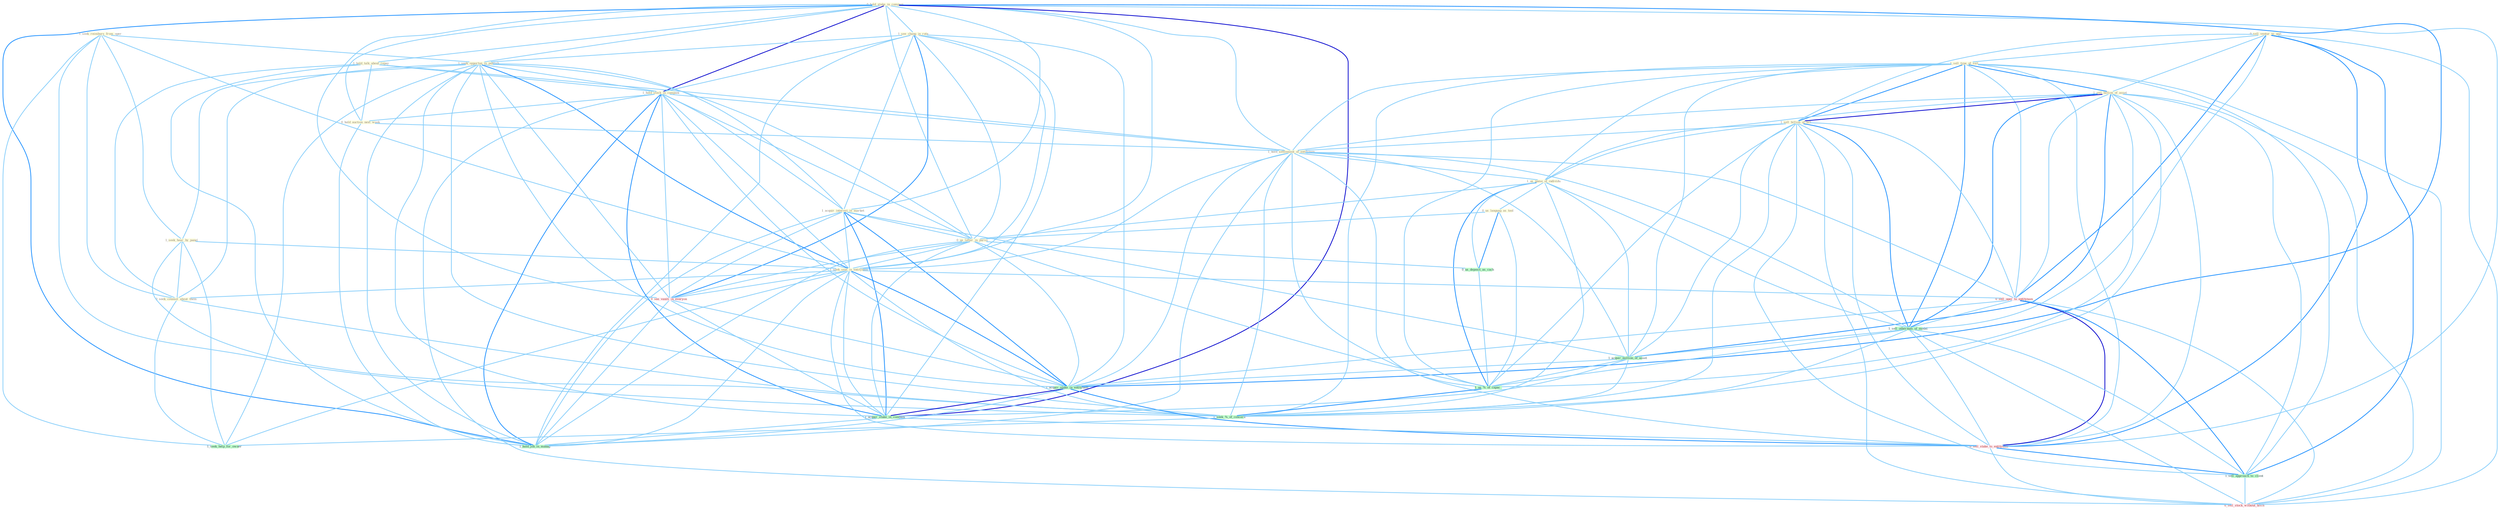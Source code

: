 Graph G{ 
    node
    [shape=polygon,style=filled,width=.5,height=.06,color="#BDFCC9",fixedsize=true,fontsize=4,
    fontcolor="#2f4f4f"];
    {node
    [color="#ffffe0", fontcolor="#8b7d6b"] "0_hold_stake_in_compani " "0_sell_ventur_to_unit " "1_hold_talk_about_repay " "1_sell_type_of_suit " "1_see_chang_in_rate " "1_seek_reimburs_from_oper " "1_sell_billion_of_asset " "1_sell_billion_of_bill " "1_seek_opportun_in_publish " "1_hold_stock_in_compani " "0_hold_auction_next_week " "1_hold_settlement_of_entitynam " "1_acquir_interest_in_market " "1_us_name_of_individu " "0_us_languag_as_tool " "0_us_letter_in_pursu " "1_seek_hear_by_panel " "1_seek_seat_in_entitynam " "0_seek_counsel_about_them "}
{node [color="#fff0f5", fontcolor="#b22222"] "0_sell_oper_to_entitynam " "0_see_vaniti_in_everyon " "0_sell_stake_to_entitynam " "0_sell_stock_without_hitch "}
edge [color="#B0E2FF"];

	"0_hold_stake_in_compani " -- "1_hold_talk_about_repay " [w="1", color="#87cefa" ];
	"0_hold_stake_in_compani " -- "1_see_chang_in_rate " [w="1", color="#87cefa" ];
	"0_hold_stake_in_compani " -- "1_seek_opportun_in_publish " [w="1", color="#87cefa" ];
	"0_hold_stake_in_compani " -- "1_hold_stock_in_compani " [w="3", color="#0000cd" , len=0.6];
	"0_hold_stake_in_compani " -- "0_hold_auction_next_week " [w="1", color="#87cefa" ];
	"0_hold_stake_in_compani " -- "1_hold_settlement_of_entitynam " [w="1", color="#87cefa" ];
	"0_hold_stake_in_compani " -- "1_acquir_interest_in_market " [w="1", color="#87cefa" ];
	"0_hold_stake_in_compani " -- "0_us_letter_in_pursu " [w="1", color="#87cefa" ];
	"0_hold_stake_in_compani " -- "1_seek_seat_in_entitynam " [w="1", color="#87cefa" ];
	"0_hold_stake_in_compani " -- "0_see_vaniti_in_everyon " [w="1", color="#87cefa" ];
	"0_hold_stake_in_compani " -- "1_acquir_stake_in_entitynam " [w="2", color="#1e90ff" , len=0.8];
	"0_hold_stake_in_compani " -- "1_acquir_stake_in_compani " [w="3", color="#0000cd" , len=0.6];
	"0_hold_stake_in_compani " -- "0_sell_stake_to_entitynam " [w="1", color="#87cefa" ];
	"0_hold_stake_in_compani " -- "1_hold_job_in_manag " [w="2", color="#1e90ff" , len=0.8];
	"0_sell_ventur_to_unit " -- "1_sell_type_of_suit " [w="1", color="#87cefa" ];
	"0_sell_ventur_to_unit " -- "1_sell_billion_of_asset " [w="1", color="#87cefa" ];
	"0_sell_ventur_to_unit " -- "1_sell_billion_of_bill " [w="1", color="#87cefa" ];
	"0_sell_ventur_to_unit " -- "0_sell_oper_to_entitynam " [w="2", color="#1e90ff" , len=0.8];
	"0_sell_ventur_to_unit " -- "1_sell_othernum_of_model " [w="1", color="#87cefa" ];
	"0_sell_ventur_to_unit " -- "0_sell_stake_to_entitynam " [w="2", color="#1e90ff" , len=0.8];
	"0_sell_ventur_to_unit " -- "1_sell_approach_to_client " [w="2", color="#1e90ff" , len=0.8];
	"0_sell_ventur_to_unit " -- "0_sell_stock_without_hitch " [w="1", color="#87cefa" ];
	"1_hold_talk_about_repay " -- "1_hold_stock_in_compani " [w="1", color="#87cefa" ];
	"1_hold_talk_about_repay " -- "0_hold_auction_next_week " [w="1", color="#87cefa" ];
	"1_hold_talk_about_repay " -- "1_hold_settlement_of_entitynam " [w="1", color="#87cefa" ];
	"1_hold_talk_about_repay " -- "0_seek_counsel_about_them " [w="1", color="#87cefa" ];
	"1_hold_talk_about_repay " -- "1_hold_job_in_manag " [w="1", color="#87cefa" ];
	"1_sell_type_of_suit " -- "1_sell_billion_of_asset " [w="2", color="#1e90ff" , len=0.8];
	"1_sell_type_of_suit " -- "1_sell_billion_of_bill " [w="2", color="#1e90ff" , len=0.8];
	"1_sell_type_of_suit " -- "1_hold_settlement_of_entitynam " [w="1", color="#87cefa" ];
	"1_sell_type_of_suit " -- "1_us_name_of_individu " [w="1", color="#87cefa" ];
	"1_sell_type_of_suit " -- "0_sell_oper_to_entitynam " [w="1", color="#87cefa" ];
	"1_sell_type_of_suit " -- "1_sell_othernum_of_model " [w="2", color="#1e90ff" , len=0.8];
	"1_sell_type_of_suit " -- "1_acquir_million_of_asset " [w="1", color="#87cefa" ];
	"1_sell_type_of_suit " -- "0_sell_stake_to_entitynam " [w="1", color="#87cefa" ];
	"1_sell_type_of_suit " -- "1_us_%_of_capac " [w="1", color="#87cefa" ];
	"1_sell_type_of_suit " -- "1_sell_approach_to_client " [w="1", color="#87cefa" ];
	"1_sell_type_of_suit " -- "0_sell_stock_without_hitch " [w="1", color="#87cefa" ];
	"1_sell_type_of_suit " -- "1_seek_%_of_concern " [w="1", color="#87cefa" ];
	"1_see_chang_in_rate " -- "1_seek_opportun_in_publish " [w="1", color="#87cefa" ];
	"1_see_chang_in_rate " -- "1_hold_stock_in_compani " [w="1", color="#87cefa" ];
	"1_see_chang_in_rate " -- "1_acquir_interest_in_market " [w="1", color="#87cefa" ];
	"1_see_chang_in_rate " -- "0_us_letter_in_pursu " [w="1", color="#87cefa" ];
	"1_see_chang_in_rate " -- "1_seek_seat_in_entitynam " [w="1", color="#87cefa" ];
	"1_see_chang_in_rate " -- "0_see_vaniti_in_everyon " [w="2", color="#1e90ff" , len=0.8];
	"1_see_chang_in_rate " -- "1_acquir_stake_in_entitynam " [w="1", color="#87cefa" ];
	"1_see_chang_in_rate " -- "1_acquir_stake_in_compani " [w="1", color="#87cefa" ];
	"1_see_chang_in_rate " -- "1_hold_job_in_manag " [w="1", color="#87cefa" ];
	"1_seek_reimburs_from_oper " -- "1_seek_opportun_in_publish " [w="1", color="#87cefa" ];
	"1_seek_reimburs_from_oper " -- "1_seek_hear_by_panel " [w="1", color="#87cefa" ];
	"1_seek_reimburs_from_oper " -- "1_seek_seat_in_entitynam " [w="1", color="#87cefa" ];
	"1_seek_reimburs_from_oper " -- "0_seek_counsel_about_them " [w="1", color="#87cefa" ];
	"1_seek_reimburs_from_oper " -- "1_seek_%_of_concern " [w="1", color="#87cefa" ];
	"1_seek_reimburs_from_oper " -- "1_seek_help_for_owner " [w="1", color="#87cefa" ];
	"1_sell_billion_of_asset " -- "1_sell_billion_of_bill " [w="3", color="#0000cd" , len=0.6];
	"1_sell_billion_of_asset " -- "1_hold_settlement_of_entitynam " [w="1", color="#87cefa" ];
	"1_sell_billion_of_asset " -- "1_us_name_of_individu " [w="1", color="#87cefa" ];
	"1_sell_billion_of_asset " -- "0_sell_oper_to_entitynam " [w="1", color="#87cefa" ];
	"1_sell_billion_of_asset " -- "1_sell_othernum_of_model " [w="2", color="#1e90ff" , len=0.8];
	"1_sell_billion_of_asset " -- "1_acquir_million_of_asset " [w="2", color="#1e90ff" , len=0.8];
	"1_sell_billion_of_asset " -- "0_sell_stake_to_entitynam " [w="1", color="#87cefa" ];
	"1_sell_billion_of_asset " -- "1_us_%_of_capac " [w="1", color="#87cefa" ];
	"1_sell_billion_of_asset " -- "1_sell_approach_to_client " [w="1", color="#87cefa" ];
	"1_sell_billion_of_asset " -- "0_sell_stock_without_hitch " [w="1", color="#87cefa" ];
	"1_sell_billion_of_asset " -- "1_seek_%_of_concern " [w="1", color="#87cefa" ];
	"1_sell_billion_of_bill " -- "1_hold_settlement_of_entitynam " [w="1", color="#87cefa" ];
	"1_sell_billion_of_bill " -- "1_us_name_of_individu " [w="1", color="#87cefa" ];
	"1_sell_billion_of_bill " -- "0_sell_oper_to_entitynam " [w="1", color="#87cefa" ];
	"1_sell_billion_of_bill " -- "1_sell_othernum_of_model " [w="2", color="#1e90ff" , len=0.8];
	"1_sell_billion_of_bill " -- "1_acquir_million_of_asset " [w="1", color="#87cefa" ];
	"1_sell_billion_of_bill " -- "0_sell_stake_to_entitynam " [w="1", color="#87cefa" ];
	"1_sell_billion_of_bill " -- "1_us_%_of_capac " [w="1", color="#87cefa" ];
	"1_sell_billion_of_bill " -- "1_sell_approach_to_client " [w="1", color="#87cefa" ];
	"1_sell_billion_of_bill " -- "0_sell_stock_without_hitch " [w="1", color="#87cefa" ];
	"1_sell_billion_of_bill " -- "1_seek_%_of_concern " [w="1", color="#87cefa" ];
	"1_seek_opportun_in_publish " -- "1_hold_stock_in_compani " [w="1", color="#87cefa" ];
	"1_seek_opportun_in_publish " -- "1_acquir_interest_in_market " [w="1", color="#87cefa" ];
	"1_seek_opportun_in_publish " -- "0_us_letter_in_pursu " [w="1", color="#87cefa" ];
	"1_seek_opportun_in_publish " -- "1_seek_hear_by_panel " [w="1", color="#87cefa" ];
	"1_seek_opportun_in_publish " -- "1_seek_seat_in_entitynam " [w="2", color="#1e90ff" , len=0.8];
	"1_seek_opportun_in_publish " -- "0_seek_counsel_about_them " [w="1", color="#87cefa" ];
	"1_seek_opportun_in_publish " -- "0_see_vaniti_in_everyon " [w="1", color="#87cefa" ];
	"1_seek_opportun_in_publish " -- "1_acquir_stake_in_entitynam " [w="1", color="#87cefa" ];
	"1_seek_opportun_in_publish " -- "1_acquir_stake_in_compani " [w="1", color="#87cefa" ];
	"1_seek_opportun_in_publish " -- "1_hold_job_in_manag " [w="1", color="#87cefa" ];
	"1_seek_opportun_in_publish " -- "1_seek_%_of_concern " [w="1", color="#87cefa" ];
	"1_seek_opportun_in_publish " -- "1_seek_help_for_owner " [w="1", color="#87cefa" ];
	"1_hold_stock_in_compani " -- "0_hold_auction_next_week " [w="1", color="#87cefa" ];
	"1_hold_stock_in_compani " -- "1_hold_settlement_of_entitynam " [w="1", color="#87cefa" ];
	"1_hold_stock_in_compani " -- "1_acquir_interest_in_market " [w="1", color="#87cefa" ];
	"1_hold_stock_in_compani " -- "0_us_letter_in_pursu " [w="1", color="#87cefa" ];
	"1_hold_stock_in_compani " -- "1_seek_seat_in_entitynam " [w="1", color="#87cefa" ];
	"1_hold_stock_in_compani " -- "0_see_vaniti_in_everyon " [w="1", color="#87cefa" ];
	"1_hold_stock_in_compani " -- "1_acquir_stake_in_entitynam " [w="1", color="#87cefa" ];
	"1_hold_stock_in_compani " -- "1_acquir_stake_in_compani " [w="2", color="#1e90ff" , len=0.8];
	"1_hold_stock_in_compani " -- "1_hold_job_in_manag " [w="2", color="#1e90ff" , len=0.8];
	"1_hold_stock_in_compani " -- "0_sell_stock_without_hitch " [w="1", color="#87cefa" ];
	"0_hold_auction_next_week " -- "1_hold_settlement_of_entitynam " [w="1", color="#87cefa" ];
	"0_hold_auction_next_week " -- "1_hold_job_in_manag " [w="1", color="#87cefa" ];
	"1_hold_settlement_of_entitynam " -- "1_us_name_of_individu " [w="1", color="#87cefa" ];
	"1_hold_settlement_of_entitynam " -- "1_seek_seat_in_entitynam " [w="1", color="#87cefa" ];
	"1_hold_settlement_of_entitynam " -- "0_sell_oper_to_entitynam " [w="1", color="#87cefa" ];
	"1_hold_settlement_of_entitynam " -- "1_sell_othernum_of_model " [w="1", color="#87cefa" ];
	"1_hold_settlement_of_entitynam " -- "1_acquir_million_of_asset " [w="1", color="#87cefa" ];
	"1_hold_settlement_of_entitynam " -- "1_acquir_stake_in_entitynam " [w="1", color="#87cefa" ];
	"1_hold_settlement_of_entitynam " -- "0_sell_stake_to_entitynam " [w="1", color="#87cefa" ];
	"1_hold_settlement_of_entitynam " -- "1_us_%_of_capac " [w="1", color="#87cefa" ];
	"1_hold_settlement_of_entitynam " -- "1_hold_job_in_manag " [w="1", color="#87cefa" ];
	"1_hold_settlement_of_entitynam " -- "1_seek_%_of_concern " [w="1", color="#87cefa" ];
	"1_acquir_interest_in_market " -- "0_us_letter_in_pursu " [w="1", color="#87cefa" ];
	"1_acquir_interest_in_market " -- "1_seek_seat_in_entitynam " [w="1", color="#87cefa" ];
	"1_acquir_interest_in_market " -- "0_see_vaniti_in_everyon " [w="1", color="#87cefa" ];
	"1_acquir_interest_in_market " -- "1_acquir_million_of_asset " [w="1", color="#87cefa" ];
	"1_acquir_interest_in_market " -- "1_acquir_stake_in_entitynam " [w="2", color="#1e90ff" , len=0.8];
	"1_acquir_interest_in_market " -- "1_acquir_stake_in_compani " [w="2", color="#1e90ff" , len=0.8];
	"1_acquir_interest_in_market " -- "1_hold_job_in_manag " [w="1", color="#87cefa" ];
	"1_us_name_of_individu " -- "0_us_languag_as_tool " [w="1", color="#87cefa" ];
	"1_us_name_of_individu " -- "0_us_letter_in_pursu " [w="1", color="#87cefa" ];
	"1_us_name_of_individu " -- "1_sell_othernum_of_model " [w="1", color="#87cefa" ];
	"1_us_name_of_individu " -- "1_acquir_million_of_asset " [w="1", color="#87cefa" ];
	"1_us_name_of_individu " -- "0_us_deposit_as_cach " [w="1", color="#87cefa" ];
	"1_us_name_of_individu " -- "1_us_%_of_capac " [w="2", color="#1e90ff" , len=0.8];
	"1_us_name_of_individu " -- "1_seek_%_of_concern " [w="1", color="#87cefa" ];
	"0_us_languag_as_tool " -- "0_us_letter_in_pursu " [w="1", color="#87cefa" ];
	"0_us_languag_as_tool " -- "0_us_deposit_as_cach " [w="2", color="#1e90ff" , len=0.8];
	"0_us_languag_as_tool " -- "1_us_%_of_capac " [w="1", color="#87cefa" ];
	"0_us_letter_in_pursu " -- "1_seek_seat_in_entitynam " [w="1", color="#87cefa" ];
	"0_us_letter_in_pursu " -- "0_see_vaniti_in_everyon " [w="1", color="#87cefa" ];
	"0_us_letter_in_pursu " -- "0_us_deposit_as_cach " [w="1", color="#87cefa" ];
	"0_us_letter_in_pursu " -- "1_acquir_stake_in_entitynam " [w="1", color="#87cefa" ];
	"0_us_letter_in_pursu " -- "1_acquir_stake_in_compani " [w="1", color="#87cefa" ];
	"0_us_letter_in_pursu " -- "1_us_%_of_capac " [w="1", color="#87cefa" ];
	"0_us_letter_in_pursu " -- "1_hold_job_in_manag " [w="1", color="#87cefa" ];
	"1_seek_hear_by_panel " -- "1_seek_seat_in_entitynam " [w="1", color="#87cefa" ];
	"1_seek_hear_by_panel " -- "0_seek_counsel_about_them " [w="1", color="#87cefa" ];
	"1_seek_hear_by_panel " -- "1_seek_%_of_concern " [w="1", color="#87cefa" ];
	"1_seek_hear_by_panel " -- "1_seek_help_for_owner " [w="1", color="#87cefa" ];
	"1_seek_seat_in_entitynam " -- "0_seek_counsel_about_them " [w="1", color="#87cefa" ];
	"1_seek_seat_in_entitynam " -- "0_sell_oper_to_entitynam " [w="1", color="#87cefa" ];
	"1_seek_seat_in_entitynam " -- "0_see_vaniti_in_everyon " [w="1", color="#87cefa" ];
	"1_seek_seat_in_entitynam " -- "1_acquir_stake_in_entitynam " [w="2", color="#1e90ff" , len=0.8];
	"1_seek_seat_in_entitynam " -- "1_acquir_stake_in_compani " [w="1", color="#87cefa" ];
	"1_seek_seat_in_entitynam " -- "0_sell_stake_to_entitynam " [w="1", color="#87cefa" ];
	"1_seek_seat_in_entitynam " -- "1_hold_job_in_manag " [w="1", color="#87cefa" ];
	"1_seek_seat_in_entitynam " -- "1_seek_%_of_concern " [w="1", color="#87cefa" ];
	"1_seek_seat_in_entitynam " -- "1_seek_help_for_owner " [w="1", color="#87cefa" ];
	"0_seek_counsel_about_them " -- "1_seek_%_of_concern " [w="1", color="#87cefa" ];
	"0_seek_counsel_about_them " -- "1_seek_help_for_owner " [w="1", color="#87cefa" ];
	"0_sell_oper_to_entitynam " -- "1_sell_othernum_of_model " [w="1", color="#87cefa" ];
	"0_sell_oper_to_entitynam " -- "1_acquir_stake_in_entitynam " [w="1", color="#87cefa" ];
	"0_sell_oper_to_entitynam " -- "0_sell_stake_to_entitynam " [w="3", color="#0000cd" , len=0.6];
	"0_sell_oper_to_entitynam " -- "1_sell_approach_to_client " [w="2", color="#1e90ff" , len=0.8];
	"0_sell_oper_to_entitynam " -- "0_sell_stock_without_hitch " [w="1", color="#87cefa" ];
	"1_sell_othernum_of_model " -- "1_acquir_million_of_asset " [w="1", color="#87cefa" ];
	"1_sell_othernum_of_model " -- "0_sell_stake_to_entitynam " [w="1", color="#87cefa" ];
	"1_sell_othernum_of_model " -- "1_us_%_of_capac " [w="1", color="#87cefa" ];
	"1_sell_othernum_of_model " -- "1_sell_approach_to_client " [w="1", color="#87cefa" ];
	"1_sell_othernum_of_model " -- "0_sell_stock_without_hitch " [w="1", color="#87cefa" ];
	"1_sell_othernum_of_model " -- "1_seek_%_of_concern " [w="1", color="#87cefa" ];
	"0_see_vaniti_in_everyon " -- "1_acquir_stake_in_entitynam " [w="1", color="#87cefa" ];
	"0_see_vaniti_in_everyon " -- "1_acquir_stake_in_compani " [w="1", color="#87cefa" ];
	"0_see_vaniti_in_everyon " -- "1_hold_job_in_manag " [w="1", color="#87cefa" ];
	"1_acquir_million_of_asset " -- "1_acquir_stake_in_entitynam " [w="1", color="#87cefa" ];
	"1_acquir_million_of_asset " -- "1_acquir_stake_in_compani " [w="1", color="#87cefa" ];
	"1_acquir_million_of_asset " -- "1_us_%_of_capac " [w="1", color="#87cefa" ];
	"1_acquir_million_of_asset " -- "1_seek_%_of_concern " [w="1", color="#87cefa" ];
	"0_us_deposit_as_cach " -- "1_us_%_of_capac " [w="1", color="#87cefa" ];
	"1_acquir_stake_in_entitynam " -- "1_acquir_stake_in_compani " [w="3", color="#0000cd" , len=0.6];
	"1_acquir_stake_in_entitynam " -- "0_sell_stake_to_entitynam " [w="2", color="#1e90ff" , len=0.8];
	"1_acquir_stake_in_entitynam " -- "1_hold_job_in_manag " [w="1", color="#87cefa" ];
	"1_acquir_stake_in_compani " -- "0_sell_stake_to_entitynam " [w="1", color="#87cefa" ];
	"1_acquir_stake_in_compani " -- "1_hold_job_in_manag " [w="1", color="#87cefa" ];
	"0_sell_stake_to_entitynam " -- "1_sell_approach_to_client " [w="2", color="#1e90ff" , len=0.8];
	"0_sell_stake_to_entitynam " -- "0_sell_stock_without_hitch " [w="1", color="#87cefa" ];
	"1_us_%_of_capac " -- "1_seek_%_of_concern " [w="2", color="#1e90ff" , len=0.8];
	"1_sell_approach_to_client " -- "0_sell_stock_without_hitch " [w="1", color="#87cefa" ];
	"1_seek_%_of_concern " -- "1_seek_help_for_owner " [w="1", color="#87cefa" ];
}